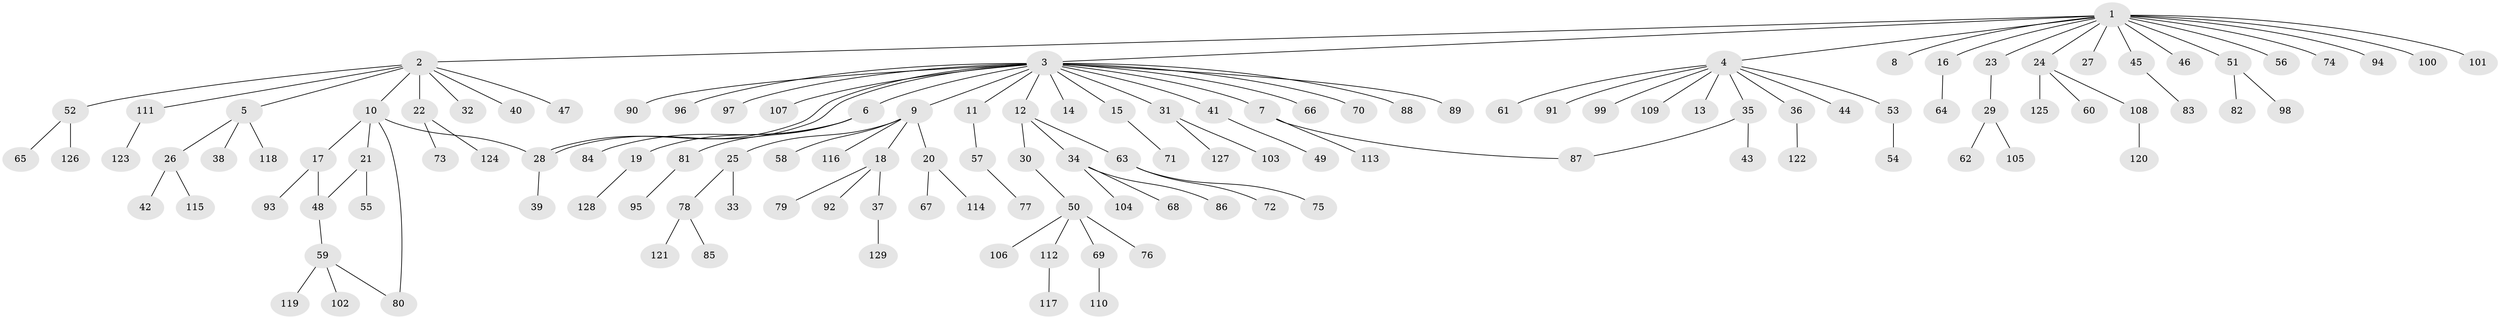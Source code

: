 // Generated by graph-tools (version 1.1) at 2025/48/03/09/25 04:48:30]
// undirected, 129 vertices, 133 edges
graph export_dot {
graph [start="1"]
  node [color=gray90,style=filled];
  1;
  2;
  3;
  4;
  5;
  6;
  7;
  8;
  9;
  10;
  11;
  12;
  13;
  14;
  15;
  16;
  17;
  18;
  19;
  20;
  21;
  22;
  23;
  24;
  25;
  26;
  27;
  28;
  29;
  30;
  31;
  32;
  33;
  34;
  35;
  36;
  37;
  38;
  39;
  40;
  41;
  42;
  43;
  44;
  45;
  46;
  47;
  48;
  49;
  50;
  51;
  52;
  53;
  54;
  55;
  56;
  57;
  58;
  59;
  60;
  61;
  62;
  63;
  64;
  65;
  66;
  67;
  68;
  69;
  70;
  71;
  72;
  73;
  74;
  75;
  76;
  77;
  78;
  79;
  80;
  81;
  82;
  83;
  84;
  85;
  86;
  87;
  88;
  89;
  90;
  91;
  92;
  93;
  94;
  95;
  96;
  97;
  98;
  99;
  100;
  101;
  102;
  103;
  104;
  105;
  106;
  107;
  108;
  109;
  110;
  111;
  112;
  113;
  114;
  115;
  116;
  117;
  118;
  119;
  120;
  121;
  122;
  123;
  124;
  125;
  126;
  127;
  128;
  129;
  1 -- 2;
  1 -- 3;
  1 -- 4;
  1 -- 8;
  1 -- 16;
  1 -- 23;
  1 -- 24;
  1 -- 27;
  1 -- 45;
  1 -- 46;
  1 -- 51;
  1 -- 56;
  1 -- 74;
  1 -- 94;
  1 -- 100;
  1 -- 101;
  2 -- 5;
  2 -- 10;
  2 -- 22;
  2 -- 32;
  2 -- 40;
  2 -- 47;
  2 -- 52;
  2 -- 111;
  3 -- 6;
  3 -- 7;
  3 -- 9;
  3 -- 11;
  3 -- 12;
  3 -- 14;
  3 -- 15;
  3 -- 28;
  3 -- 28;
  3 -- 31;
  3 -- 41;
  3 -- 66;
  3 -- 70;
  3 -- 88;
  3 -- 89;
  3 -- 90;
  3 -- 96;
  3 -- 97;
  3 -- 107;
  4 -- 13;
  4 -- 35;
  4 -- 36;
  4 -- 44;
  4 -- 53;
  4 -- 61;
  4 -- 91;
  4 -- 99;
  4 -- 109;
  5 -- 26;
  5 -- 38;
  5 -- 118;
  6 -- 19;
  6 -- 81;
  6 -- 84;
  7 -- 87;
  7 -- 113;
  9 -- 18;
  9 -- 20;
  9 -- 25;
  9 -- 58;
  9 -- 116;
  10 -- 17;
  10 -- 21;
  10 -- 28;
  10 -- 80;
  11 -- 57;
  12 -- 30;
  12 -- 34;
  12 -- 63;
  15 -- 71;
  16 -- 64;
  17 -- 48;
  17 -- 93;
  18 -- 37;
  18 -- 79;
  18 -- 92;
  19 -- 128;
  20 -- 67;
  20 -- 114;
  21 -- 48;
  21 -- 55;
  22 -- 73;
  22 -- 124;
  23 -- 29;
  24 -- 60;
  24 -- 108;
  24 -- 125;
  25 -- 33;
  25 -- 78;
  26 -- 42;
  26 -- 115;
  28 -- 39;
  29 -- 62;
  29 -- 105;
  30 -- 50;
  31 -- 103;
  31 -- 127;
  34 -- 68;
  34 -- 86;
  34 -- 104;
  35 -- 43;
  35 -- 87;
  36 -- 122;
  37 -- 129;
  41 -- 49;
  45 -- 83;
  48 -- 59;
  50 -- 69;
  50 -- 76;
  50 -- 106;
  50 -- 112;
  51 -- 82;
  51 -- 98;
  52 -- 65;
  52 -- 126;
  53 -- 54;
  57 -- 77;
  59 -- 80;
  59 -- 102;
  59 -- 119;
  63 -- 72;
  63 -- 75;
  69 -- 110;
  78 -- 85;
  78 -- 121;
  81 -- 95;
  108 -- 120;
  111 -- 123;
  112 -- 117;
}
